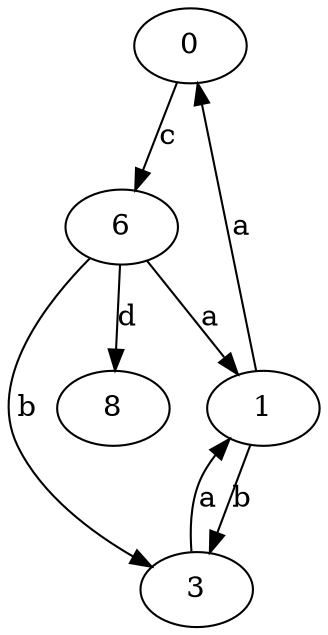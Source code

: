 strict digraph  {
0;
1;
3;
6;
8;
0 -> 6  [label=c];
1 -> 0  [label=a];
1 -> 3  [label=b];
3 -> 1  [label=a];
6 -> 1  [label=a];
6 -> 3  [label=b];
6 -> 8  [label=d];
}
